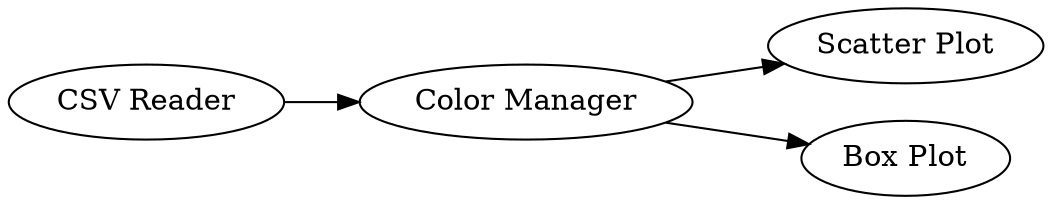digraph {
	2 -> 3
	2 -> 4
	1 -> 2
	1 [label="CSV Reader"]
	4 [label="Box Plot"]
	3 [label="Scatter Plot"]
	2 [label="Color Manager"]
	rankdir=LR
}
